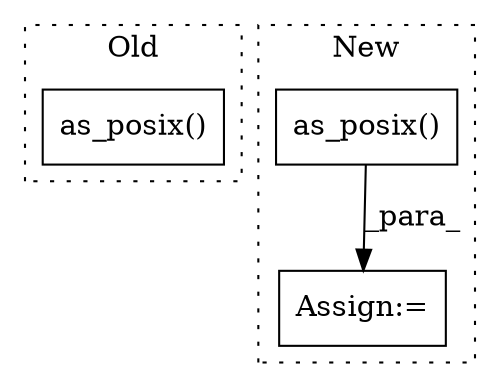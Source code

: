 digraph G {
subgraph cluster0 {
1 [label="as_posix()" a="75" s="38374" l="60" shape="box"];
label = "Old";
style="dotted";
}
subgraph cluster1 {
2 [label="as_posix()" a="75" s="38393" l="73" shape="box"];
3 [label="Assign:=" a="68" s="38390" l="3" shape="box"];
label = "New";
style="dotted";
}
2 -> 3 [label="_para_"];
}